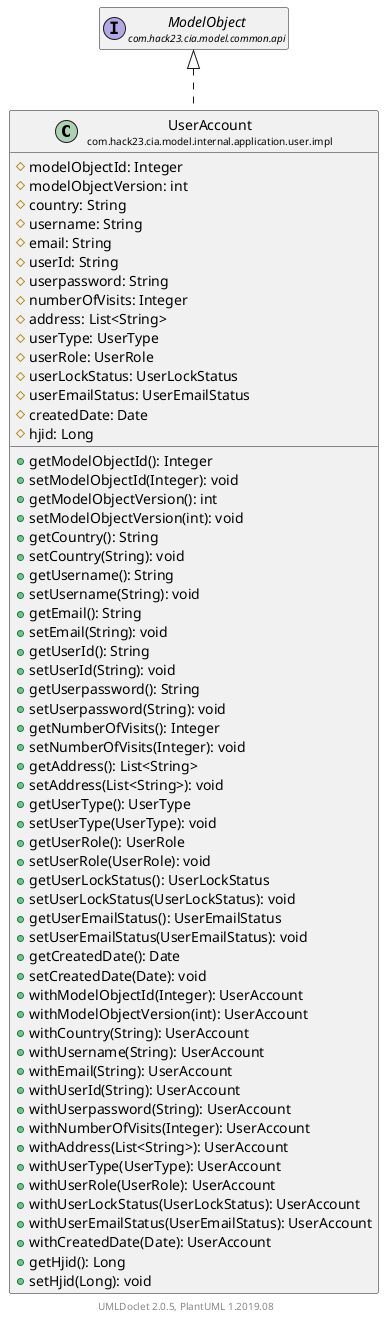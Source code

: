 @startuml
    set namespaceSeparator none
    hide empty fields
    hide empty methods

    class "<size:14>UserAccount\n<size:10>com.hack23.cia.model.internal.application.user.impl" as com.hack23.cia.model.internal.application.user.impl.UserAccount [[UserAccount.html]] {
        #modelObjectId: Integer
        #modelObjectVersion: int
        #country: String
        #username: String
        #email: String
        #userId: String
        #userpassword: String
        #numberOfVisits: Integer
        #address: List<String>
        #userType: UserType
        #userRole: UserRole
        #userLockStatus: UserLockStatus
        #userEmailStatus: UserEmailStatus
        #createdDate: Date
        #hjid: Long
        +getModelObjectId(): Integer
        +setModelObjectId(Integer): void
        +getModelObjectVersion(): int
        +setModelObjectVersion(int): void
        +getCountry(): String
        +setCountry(String): void
        +getUsername(): String
        +setUsername(String): void
        +getEmail(): String
        +setEmail(String): void
        +getUserId(): String
        +setUserId(String): void
        +getUserpassword(): String
        +setUserpassword(String): void
        +getNumberOfVisits(): Integer
        +setNumberOfVisits(Integer): void
        +getAddress(): List<String>
        +setAddress(List<String>): void
        +getUserType(): UserType
        +setUserType(UserType): void
        +getUserRole(): UserRole
        +setUserRole(UserRole): void
        +getUserLockStatus(): UserLockStatus
        +setUserLockStatus(UserLockStatus): void
        +getUserEmailStatus(): UserEmailStatus
        +setUserEmailStatus(UserEmailStatus): void
        +getCreatedDate(): Date
        +setCreatedDate(Date): void
        +withModelObjectId(Integer): UserAccount
        +withModelObjectVersion(int): UserAccount
        +withCountry(String): UserAccount
        +withUsername(String): UserAccount
        +withEmail(String): UserAccount
        +withUserId(String): UserAccount
        +withUserpassword(String): UserAccount
        +withNumberOfVisits(Integer): UserAccount
        +withAddress(List<String>): UserAccount
        +withUserType(UserType): UserAccount
        +withUserRole(UserRole): UserAccount
        +withUserLockStatus(UserLockStatus): UserAccount
        +withUserEmailStatus(UserEmailStatus): UserAccount
        +withCreatedDate(Date): UserAccount
        +getHjid(): Long
        +setHjid(Long): void
    }

    interface "<size:14>ModelObject\n<size:10>com.hack23.cia.model.common.api" as com.hack23.cia.model.common.api.ModelObject

    com.hack23.cia.model.common.api.ModelObject <|.. com.hack23.cia.model.internal.application.user.impl.UserAccount

    center footer UMLDoclet 2.0.5, PlantUML 1.2019.08
@enduml
